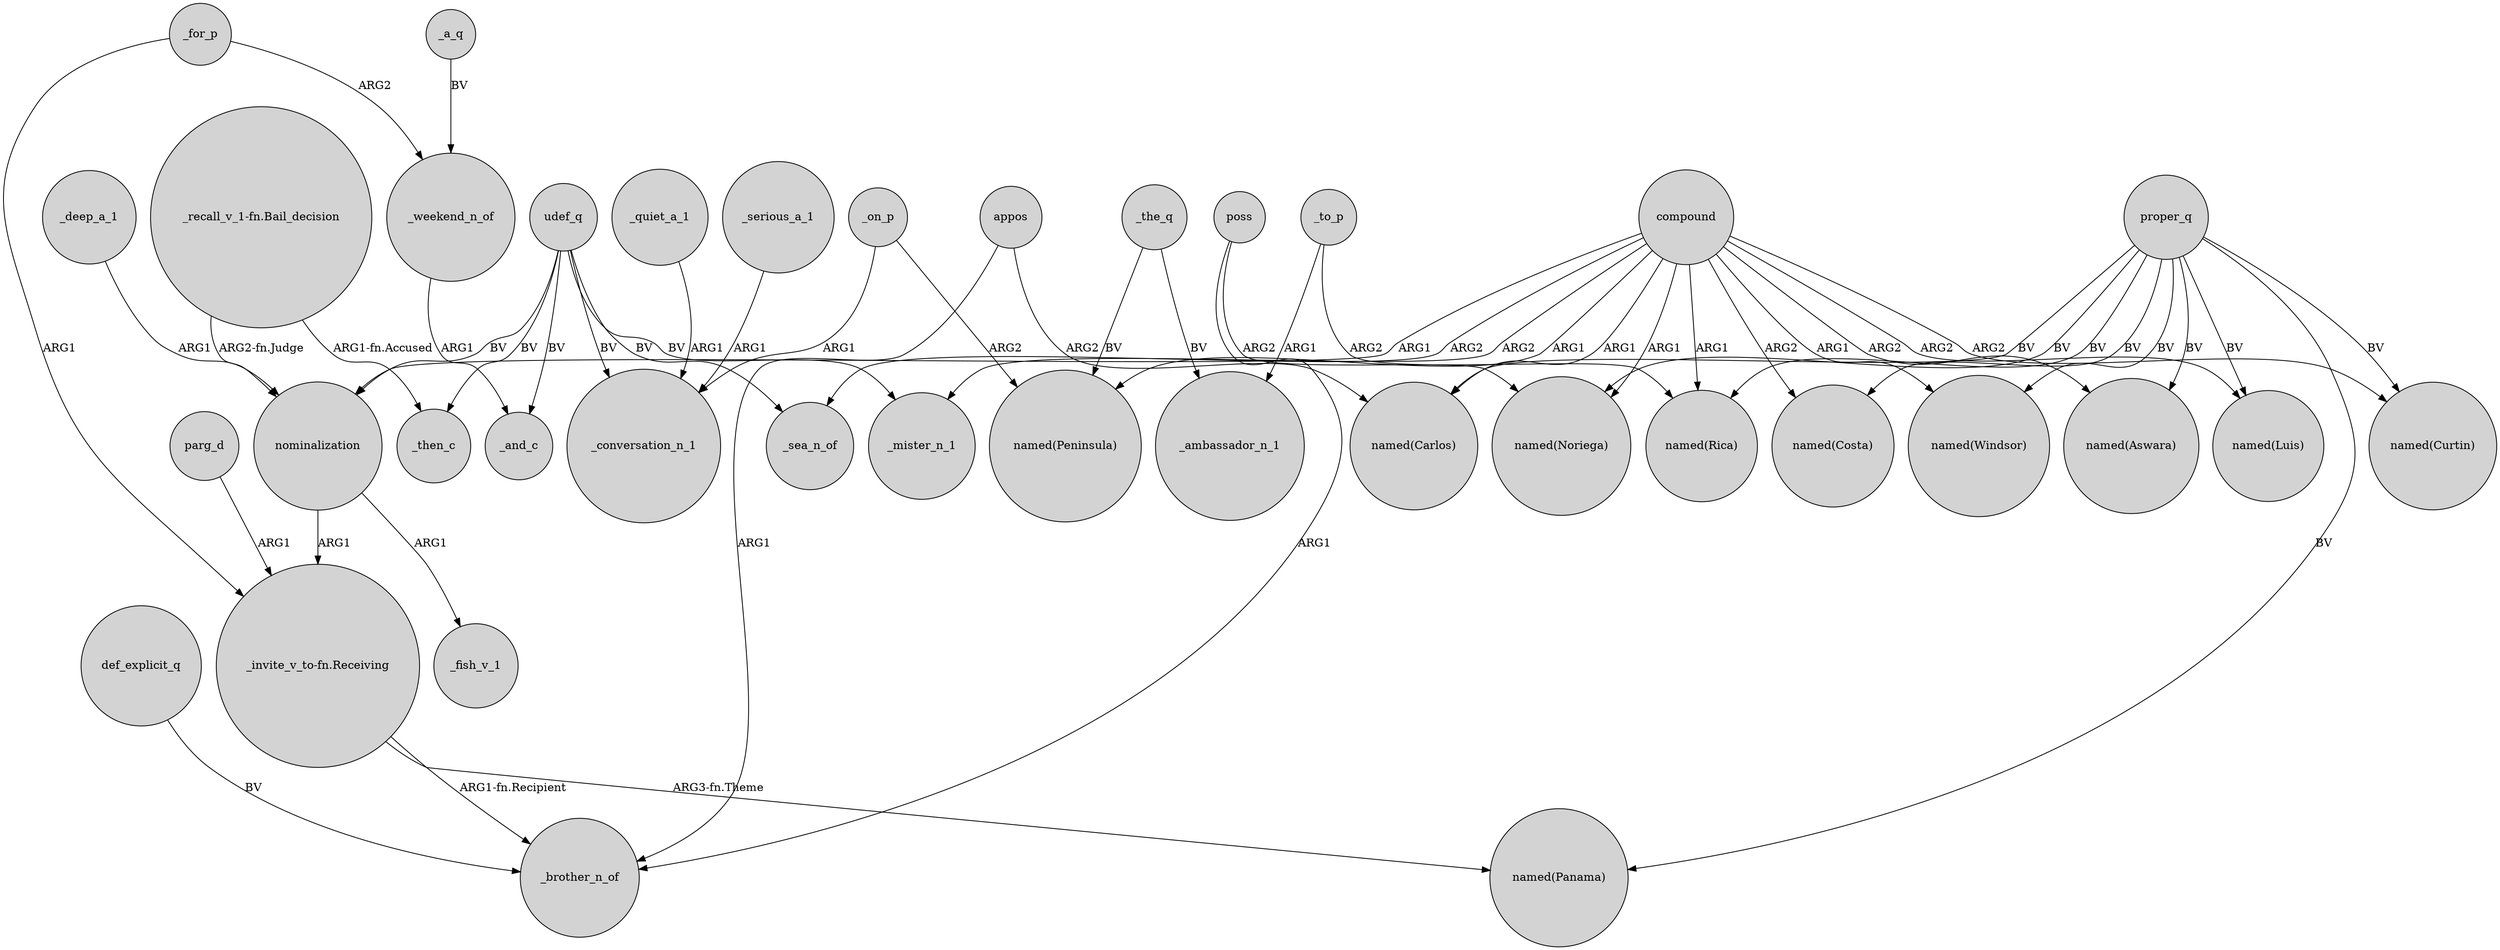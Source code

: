 digraph {
	node [shape=circle style=filled]
	proper_q -> "named(Carlos)" [label=BV]
	compound -> "named(Noriega)" [label=ARG1]
	_a_q -> _weekend_n_of [label=BV]
	"_invite_v_to-fn.Receiving" -> "named(Panama)" [label="ARG3-fn.Theme"]
	compound -> _mister_n_1 [label=ARG2]
	_for_p -> "_invite_v_to-fn.Receiving" [label=ARG1]
	compound -> "named(Curtin)" [label=ARG2]
	proper_q -> "named(Windsor)" [label=BV]
	_weekend_n_of -> _and_c [label=ARG1]
	compound -> "named(Windsor)" [label=ARG1]
	compound -> "named(Rica)" [label=ARG1]
	_quiet_a_1 -> _conversation_n_1 [label=ARG1]
	nominalization -> "_invite_v_to-fn.Receiving" [label=ARG1]
	compound -> "named(Luis)" [label=ARG2]
	compound -> "named(Costa)" [label=ARG2]
	parg_d -> "_invite_v_to-fn.Receiving" [label=ARG1]
	udef_q -> nominalization [label=BV]
	"_recall_v_1-fn.Bail_decision" -> _then_c [label="ARG1-fn.Accused"]
	_for_p -> _weekend_n_of [label=ARG2]
	compound -> "named(Peninsula)" [label=ARG1]
	"_invite_v_to-fn.Receiving" -> _brother_n_of [label="ARG1-fn.Recipient"]
	udef_q -> _and_c [label=BV]
	udef_q -> _mister_n_1 [label=BV]
	proper_q -> "named(Curtin)" [label=BV]
	appos -> _brother_n_of [label=ARG1]
	compound -> nominalization [label=ARG1]
	_serious_a_1 -> _conversation_n_1 [label=ARG1]
	nominalization -> _fish_v_1 [label=ARG1]
	_to_p -> _ambassador_n_1 [label=ARG1]
	poss -> _brother_n_of [label=ARG1]
	compound -> "named(Carlos)" [label=ARG1]
	proper_q -> "named(Aswara)" [label=BV]
	poss -> "named(Noriega)" [label=ARG2]
	_the_q -> "named(Peninsula)" [label=BV]
	udef_q -> _sea_n_of [label=BV]
	udef_q -> _then_c [label=BV]
	proper_q -> "named(Panama)" [label=BV]
	_the_q -> _ambassador_n_1 [label=BV]
	udef_q -> _conversation_n_1 [label=BV]
	proper_q -> "named(Luis)" [label=BV]
	_to_p -> "named(Rica)" [label=ARG2]
	proper_q -> "named(Costa)" [label=BV]
	"_recall_v_1-fn.Bail_decision" -> nominalization [label="ARG2-fn.Judge"]
	def_explicit_q -> _brother_n_of [label=BV]
	compound -> "named(Aswara)" [label=ARG2]
	appos -> "named(Carlos)" [label=ARG2]
	proper_q -> "named(Rica)" [label=BV]
	_deep_a_1 -> nominalization [label=ARG1]
	_on_p -> "named(Peninsula)" [label=ARG2]
	_on_p -> _conversation_n_1 [label=ARG1]
	compound -> _sea_n_of [label=ARG2]
	proper_q -> "named(Noriega)" [label=BV]
}
